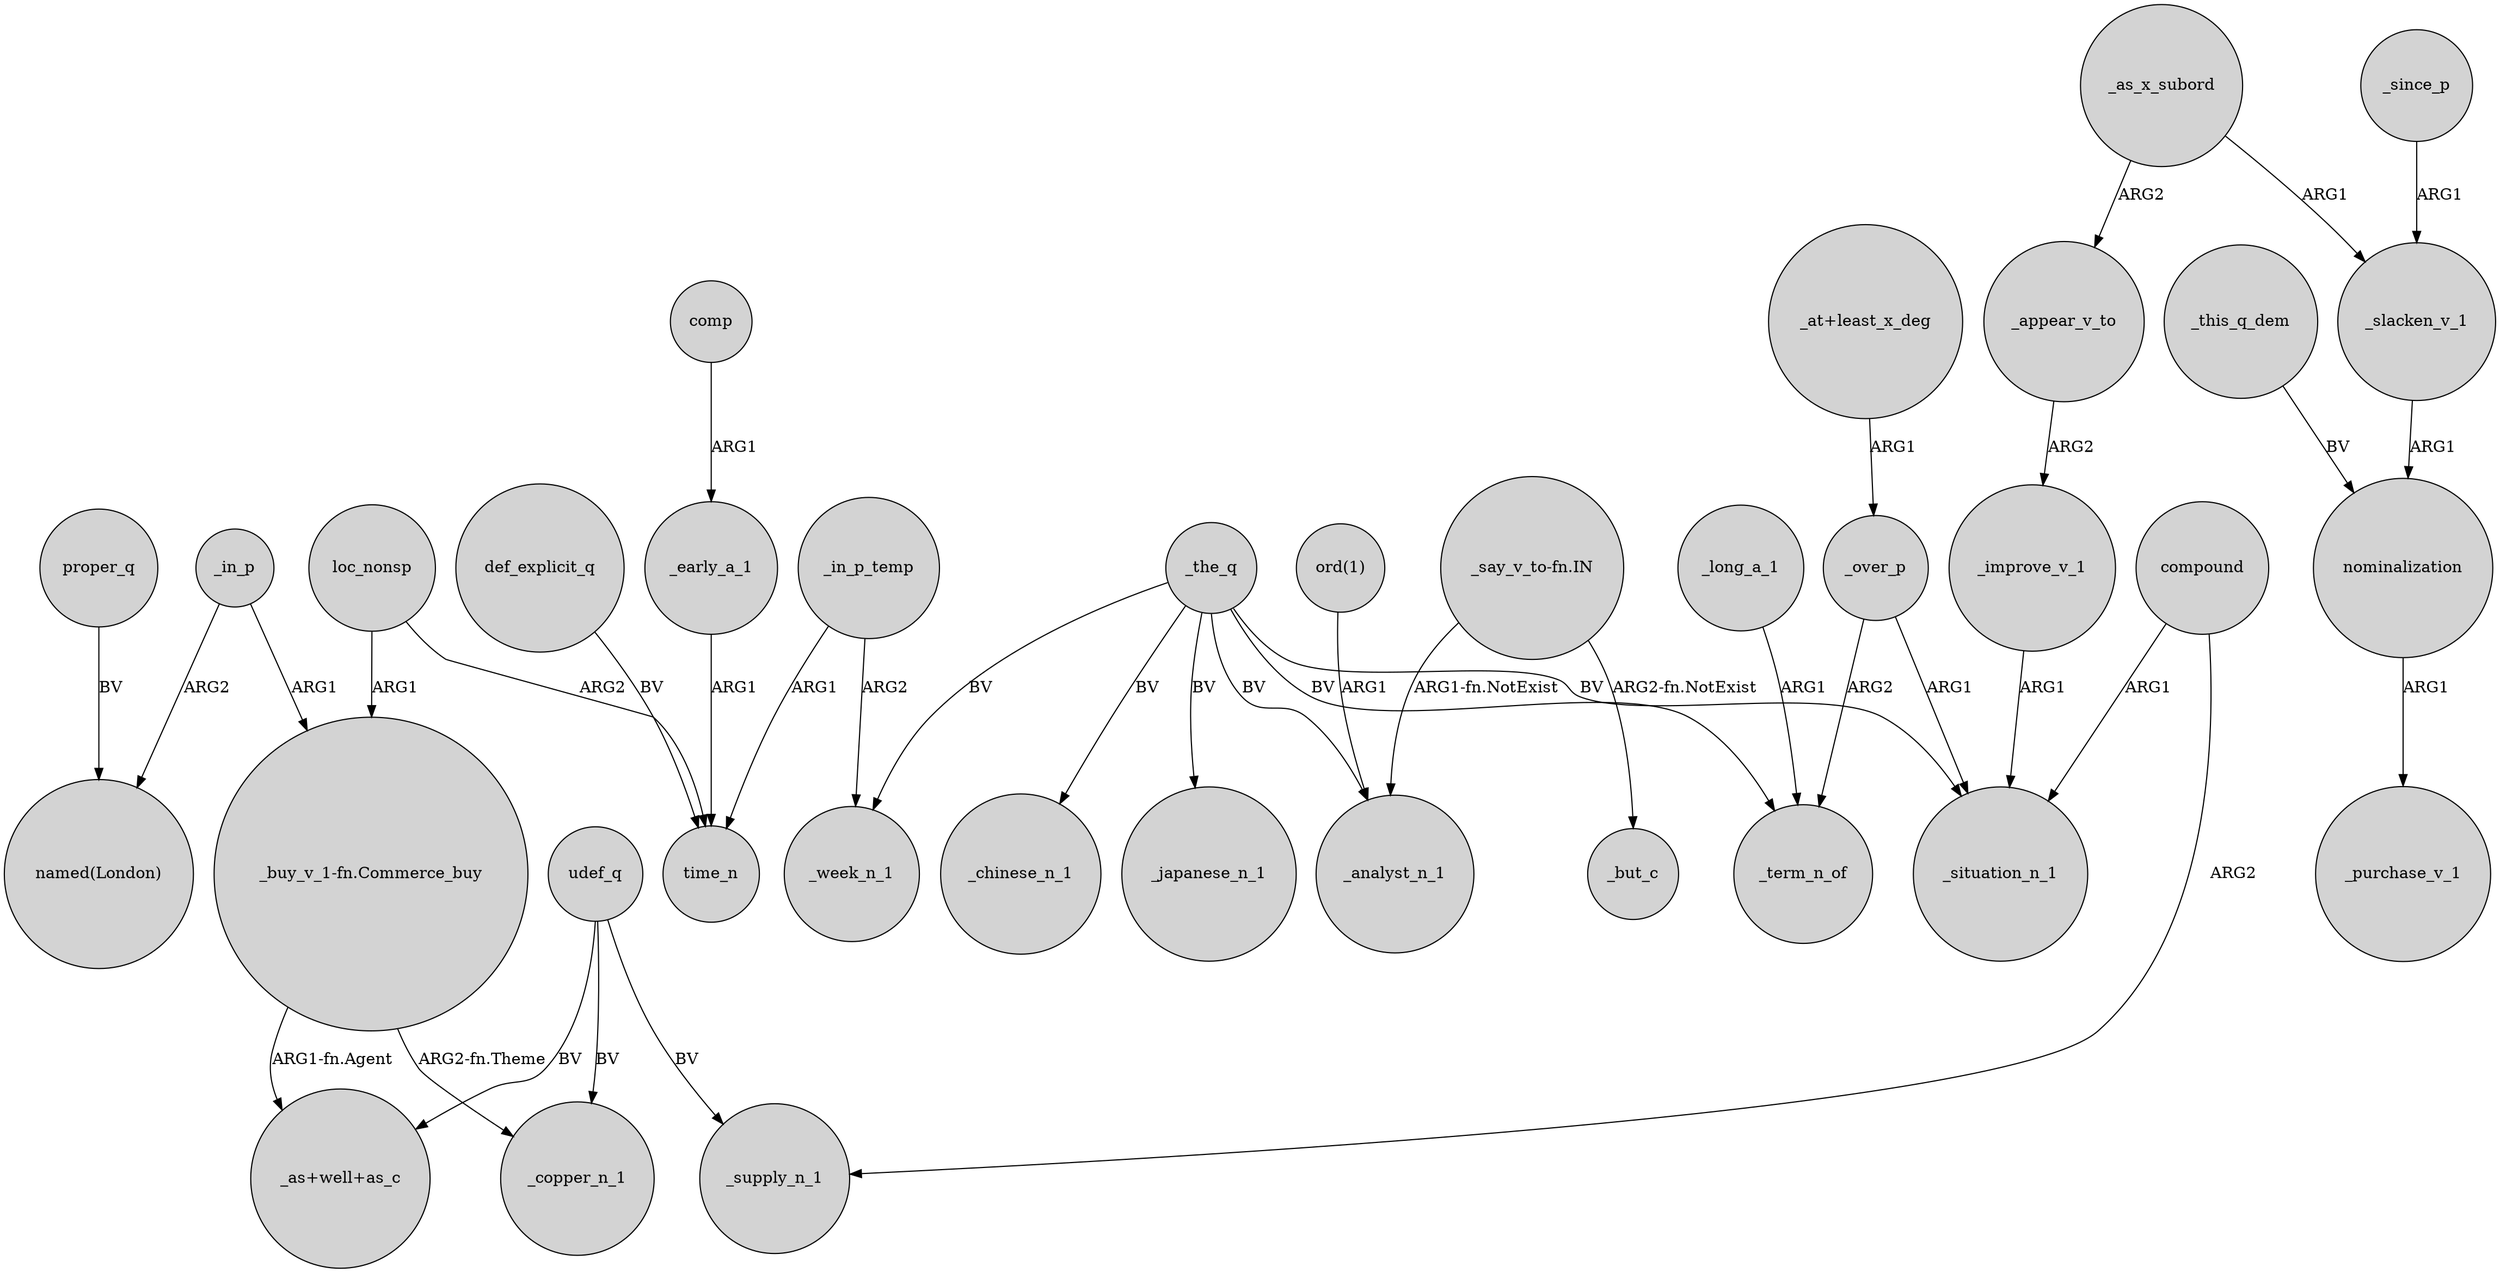 digraph {
	node [shape=circle style=filled]
	udef_q -> _copper_n_1 [label=BV]
	udef_q -> "_as+well+as_c" [label=BV]
	"_say_v_to-fn.IN" -> _but_c [label="ARG2-fn.NotExist"]
	"_say_v_to-fn.IN" -> _analyst_n_1 [label="ARG1-fn.NotExist"]
	_improve_v_1 -> _situation_n_1 [label=ARG1]
	def_explicit_q -> time_n [label=BV]
	_in_p -> "named(London)" [label=ARG2]
	_in_p -> "_buy_v_1-fn.Commerce_buy" [label=ARG1]
	nominalization -> _purchase_v_1 [label=ARG1]
	_as_x_subord -> _slacken_v_1 [label=ARG1]
	_over_p -> _situation_n_1 [label=ARG1]
	_in_p_temp -> _week_n_1 [label=ARG2]
	_over_p -> _term_n_of [label=ARG2]
	_the_q -> _situation_n_1 [label=BV]
	"_buy_v_1-fn.Commerce_buy" -> _copper_n_1 [label="ARG2-fn.Theme"]
	udef_q -> _supply_n_1 [label=BV]
	loc_nonsp -> time_n [label=ARG2]
	_slacken_v_1 -> nominalization [label=ARG1]
	compound -> _situation_n_1 [label=ARG1]
	"_buy_v_1-fn.Commerce_buy" -> "_as+well+as_c" [label="ARG1-fn.Agent"]
	_the_q -> _term_n_of [label=BV]
	_the_q -> _japanese_n_1 [label=BV]
	_appear_v_to -> _improve_v_1 [label=ARG2]
	_the_q -> _chinese_n_1 [label=BV]
	_since_p -> _slacken_v_1 [label=ARG1]
	_the_q -> _week_n_1 [label=BV]
	compound -> _supply_n_1 [label=ARG2]
	proper_q -> "named(London)" [label=BV]
	_early_a_1 -> time_n [label=ARG1]
	_the_q -> _analyst_n_1 [label=BV]
	"ord(1)" -> _analyst_n_1 [label=ARG1]
	"_at+least_x_deg" -> _over_p [label=ARG1]
	_in_p_temp -> time_n [label=ARG1]
	loc_nonsp -> "_buy_v_1-fn.Commerce_buy" [label=ARG1]
	comp -> _early_a_1 [label=ARG1]
	_this_q_dem -> nominalization [label=BV]
	_long_a_1 -> _term_n_of [label=ARG1]
	_as_x_subord -> _appear_v_to [label=ARG2]
}

